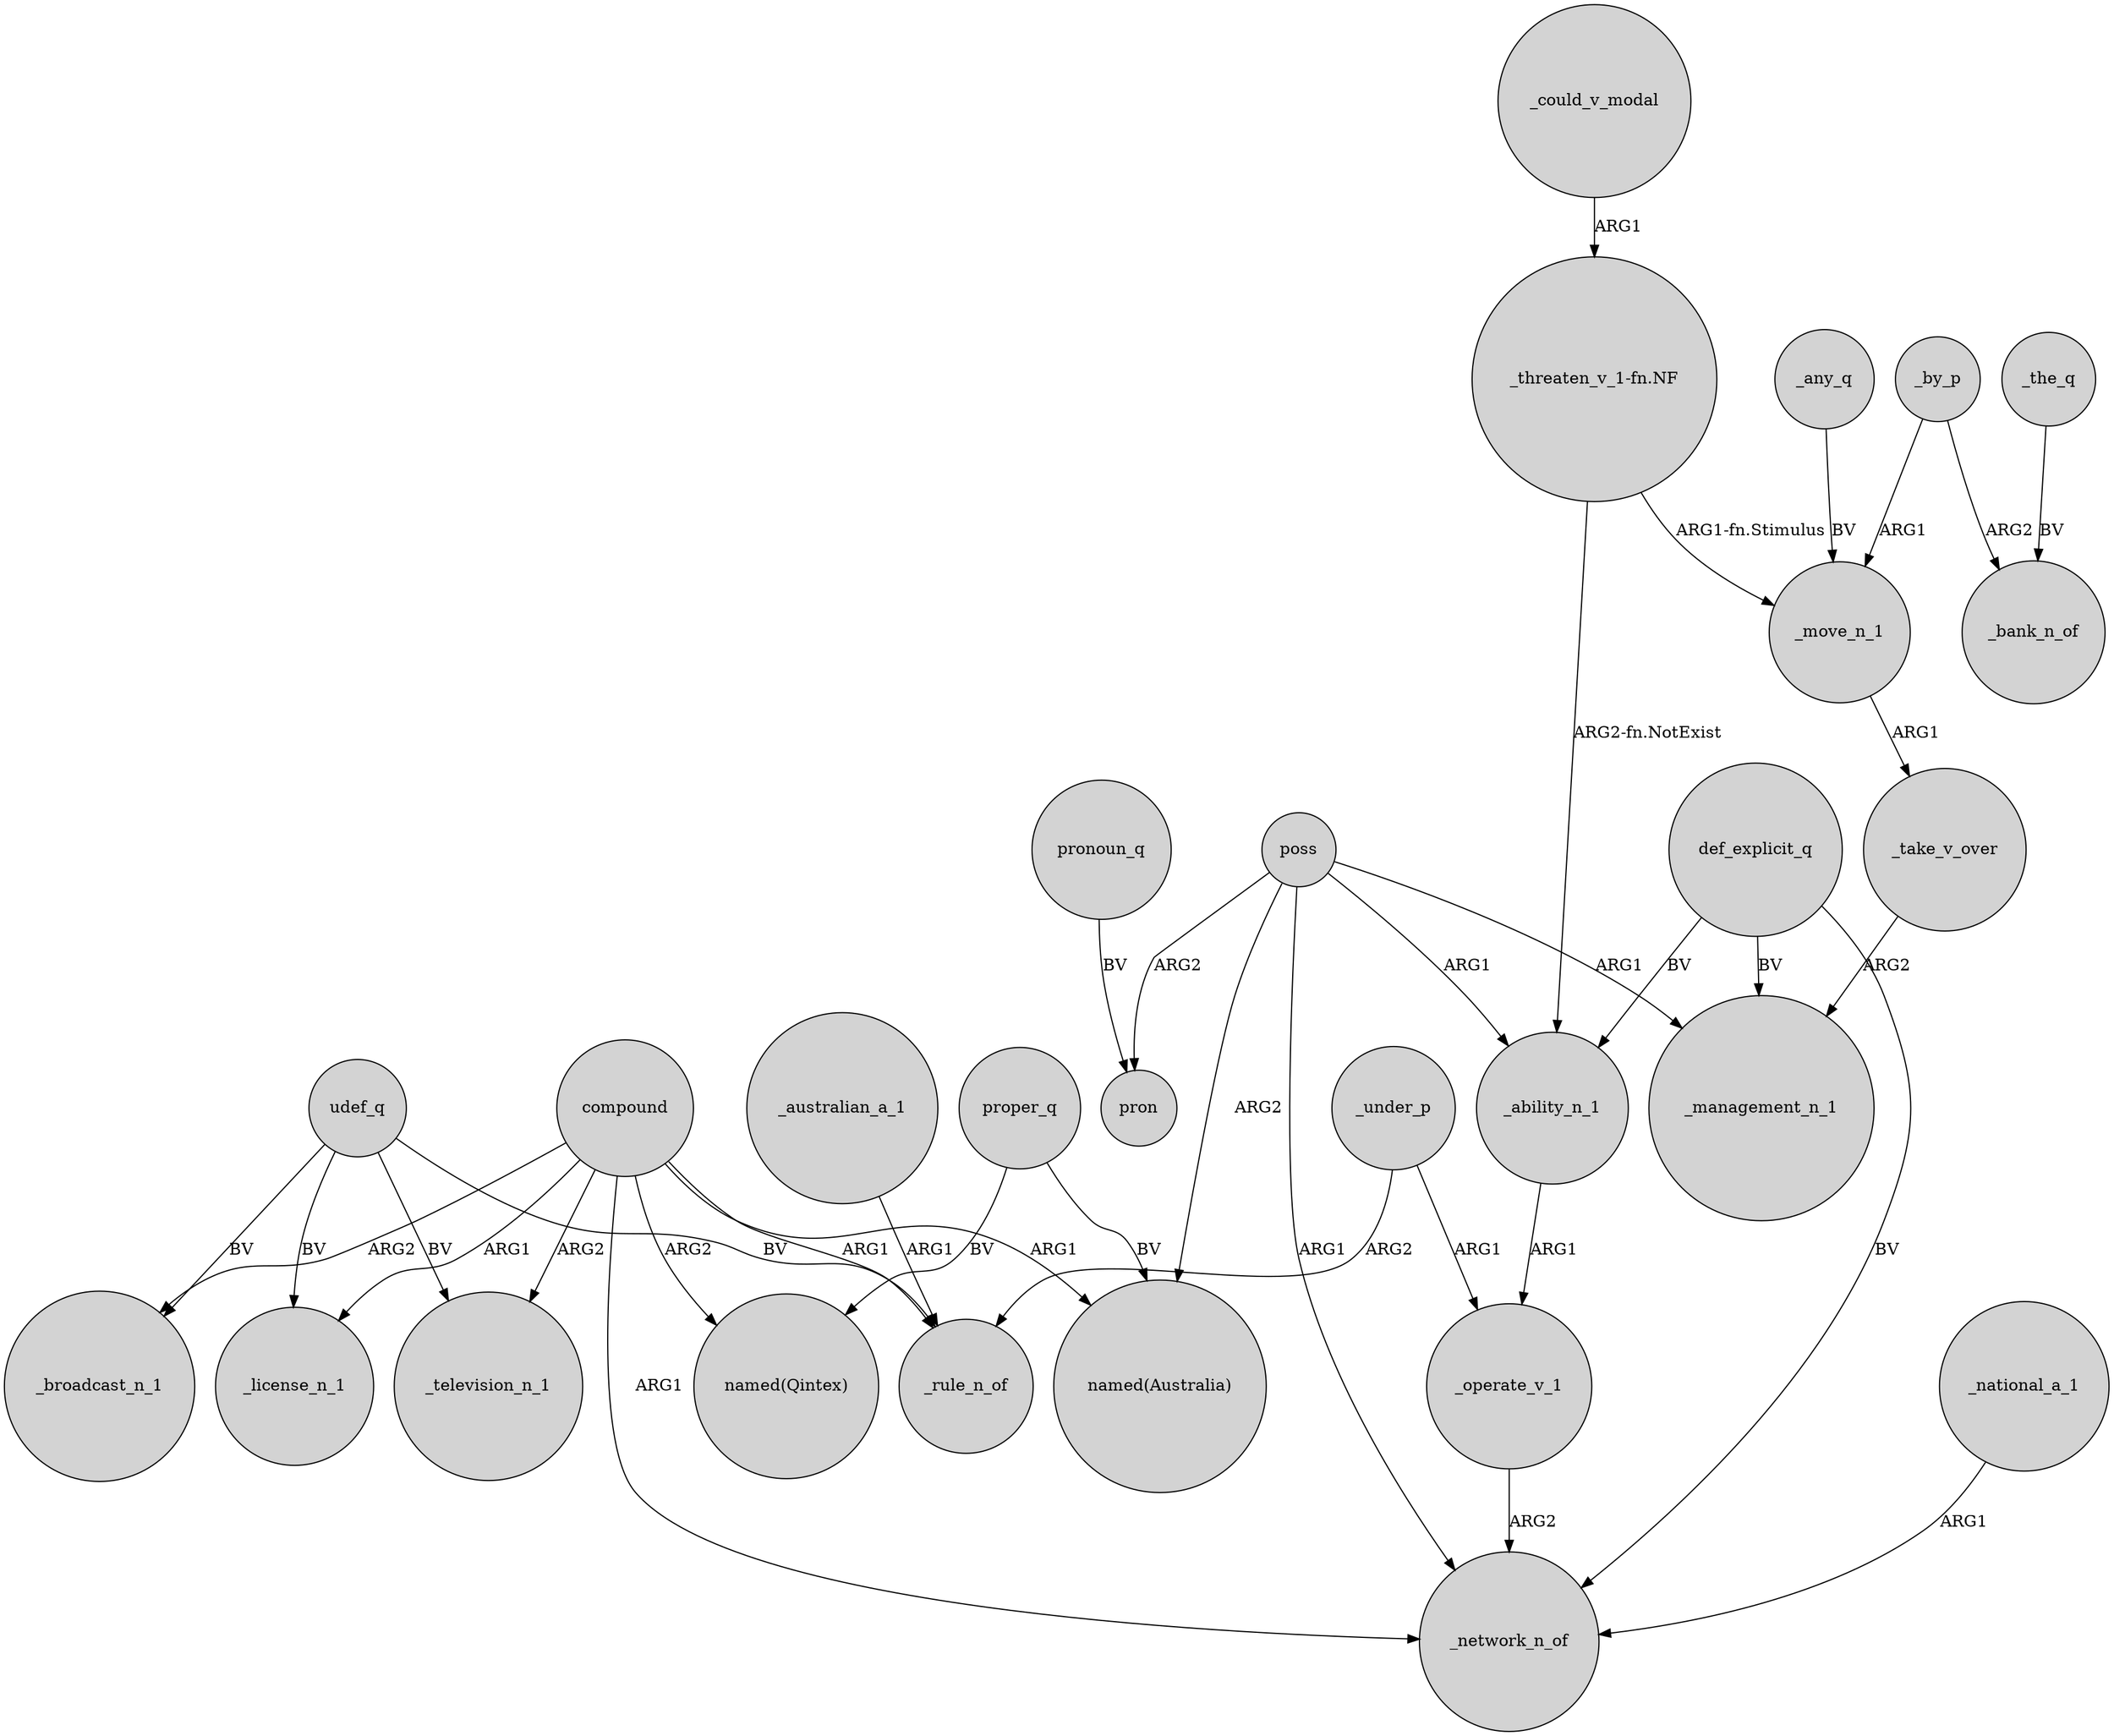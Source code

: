 digraph {
	node [shape=circle style=filled]
	udef_q -> _rule_n_of [label=BV]
	_could_v_modal -> "_threaten_v_1-fn.NF" [label=ARG1]
	"_threaten_v_1-fn.NF" -> _ability_n_1 [label="ARG2-fn.NotExist"]
	poss -> "named(Australia)" [label=ARG2]
	poss -> pron [label=ARG2]
	udef_q -> _television_n_1 [label=BV]
	compound -> _broadcast_n_1 [label=ARG2]
	proper_q -> "named(Qintex)" [label=BV]
	compound -> _rule_n_of [label=ARG1]
	_take_v_over -> _management_n_1 [label=ARG2]
	_under_p -> _operate_v_1 [label=ARG1]
	_under_p -> _rule_n_of [label=ARG2]
	"_threaten_v_1-fn.NF" -> _move_n_1 [label="ARG1-fn.Stimulus"]
	_operate_v_1 -> _network_n_of [label=ARG2]
	compound -> "named(Qintex)" [label=ARG2]
	def_explicit_q -> _network_n_of [label=BV]
	_by_p -> _move_n_1 [label=ARG1]
	_any_q -> _move_n_1 [label=BV]
	_ability_n_1 -> _operate_v_1 [label=ARG1]
	poss -> _ability_n_1 [label=ARG1]
	def_explicit_q -> _ability_n_1 [label=BV]
	poss -> _management_n_1 [label=ARG1]
	pronoun_q -> pron [label=BV]
	_the_q -> _bank_n_of [label=BV]
	poss -> _network_n_of [label=ARG1]
	def_explicit_q -> _management_n_1 [label=BV]
	_by_p -> _bank_n_of [label=ARG2]
	compound -> _television_n_1 [label=ARG2]
	_australian_a_1 -> _rule_n_of [label=ARG1]
	compound -> _license_n_1 [label=ARG1]
	udef_q -> _broadcast_n_1 [label=BV]
	udef_q -> _license_n_1 [label=BV]
	compound -> "named(Australia)" [label=ARG1]
	_national_a_1 -> _network_n_of [label=ARG1]
	_move_n_1 -> _take_v_over [label=ARG1]
	compound -> _network_n_of [label=ARG1]
	proper_q -> "named(Australia)" [label=BV]
}
